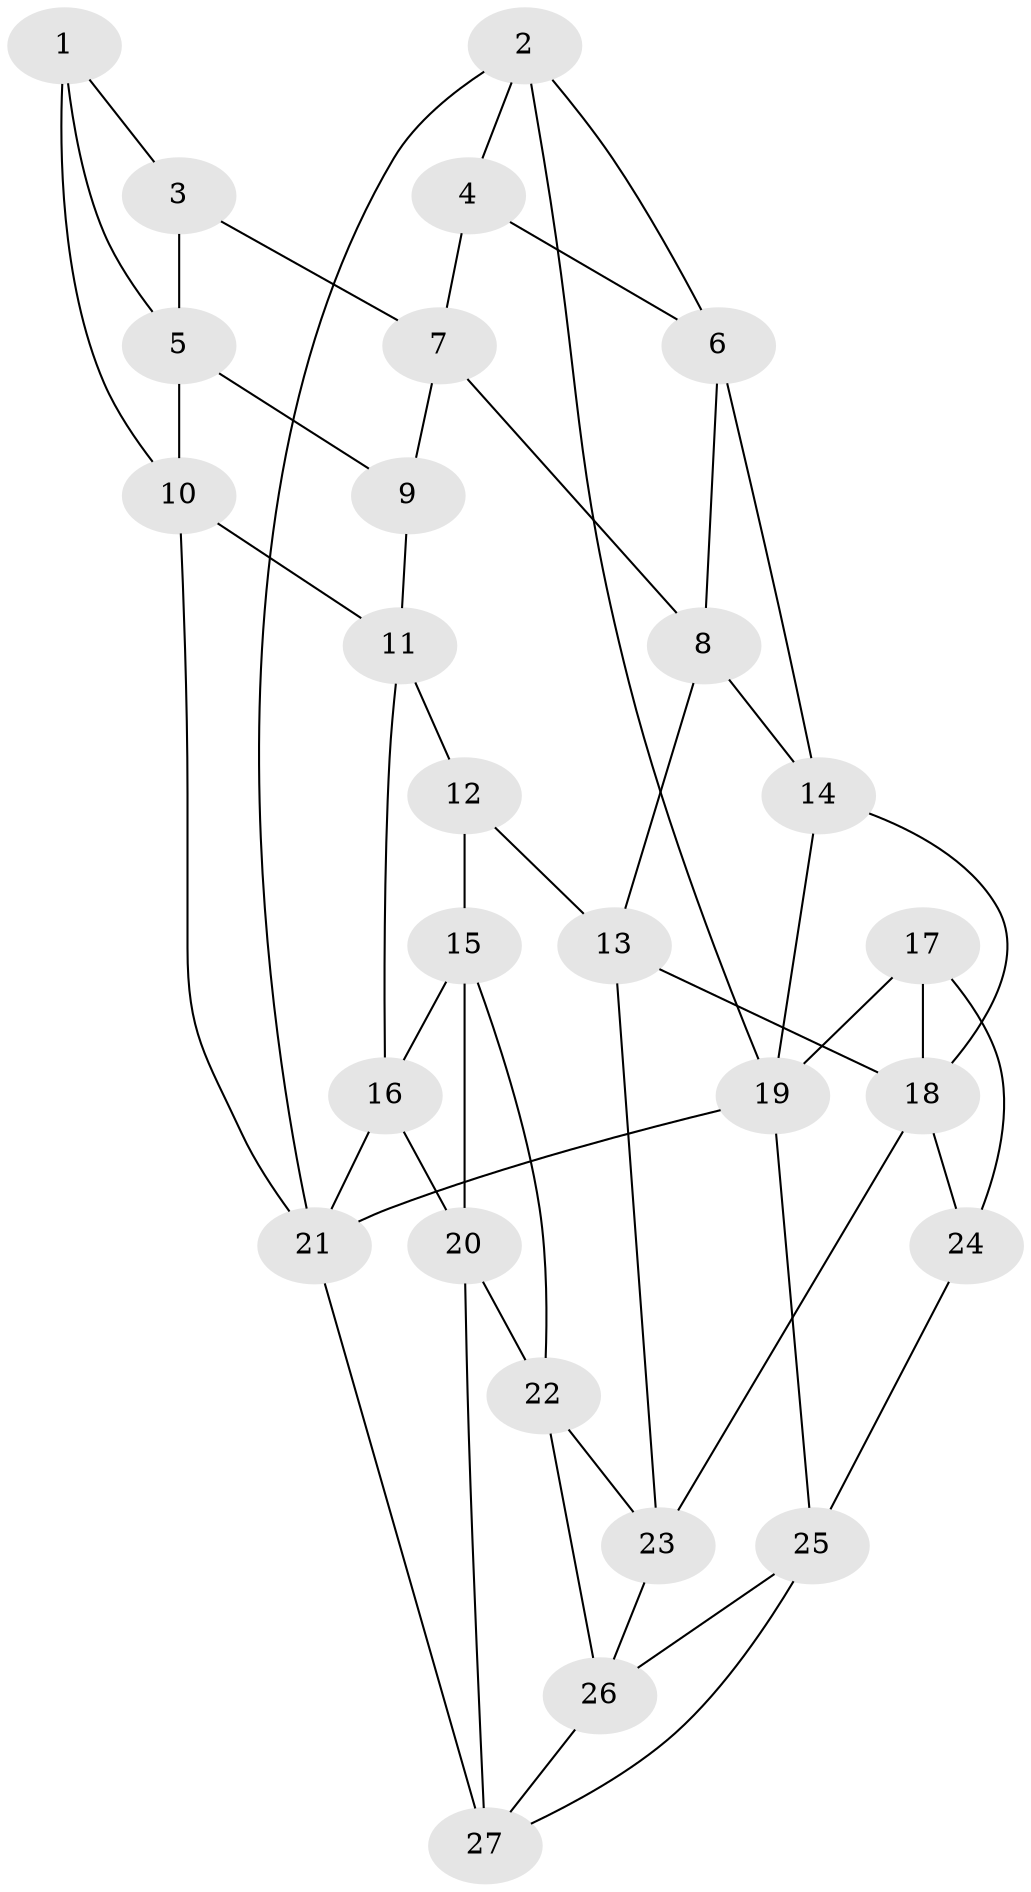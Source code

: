// original degree distribution, {3: 0.037037037037037035, 4: 0.2777777777777778, 5: 0.4444444444444444, 6: 0.24074074074074073}
// Generated by graph-tools (version 1.1) at 2025/51/03/09/25 03:51:05]
// undirected, 27 vertices, 52 edges
graph export_dot {
graph [start="1"]
  node [color=gray90,style=filled];
  1;
  2;
  3;
  4;
  5;
  6;
  7;
  8;
  9;
  10;
  11;
  12;
  13;
  14;
  15;
  16;
  17;
  18;
  19;
  20;
  21;
  22;
  23;
  24;
  25;
  26;
  27;
  1 -- 3 [weight=1.0];
  1 -- 5 [weight=1.0];
  1 -- 10 [weight=1.0];
  2 -- 4 [weight=1.0];
  2 -- 6 [weight=1.0];
  2 -- 19 [weight=1.0];
  2 -- 21 [weight=1.0];
  3 -- 5 [weight=1.0];
  3 -- 7 [weight=1.0];
  4 -- 6 [weight=1.0];
  4 -- 7 [weight=1.0];
  5 -- 9 [weight=1.0];
  5 -- 10 [weight=1.0];
  6 -- 8 [weight=1.0];
  6 -- 14 [weight=1.0];
  7 -- 8 [weight=1.0];
  7 -- 9 [weight=1.0];
  8 -- 13 [weight=1.0];
  8 -- 14 [weight=1.0];
  9 -- 11 [weight=1.0];
  10 -- 11 [weight=1.0];
  10 -- 21 [weight=1.0];
  11 -- 12 [weight=1.0];
  11 -- 16 [weight=1.0];
  12 -- 13 [weight=1.0];
  12 -- 15 [weight=1.0];
  13 -- 18 [weight=1.0];
  13 -- 23 [weight=1.0];
  14 -- 18 [weight=1.0];
  14 -- 19 [weight=1.0];
  15 -- 16 [weight=1.0];
  15 -- 20 [weight=1.0];
  15 -- 22 [weight=1.0];
  16 -- 20 [weight=1.0];
  16 -- 21 [weight=1.0];
  17 -- 18 [weight=2.0];
  17 -- 19 [weight=1.0];
  17 -- 24 [weight=1.0];
  18 -- 23 [weight=1.0];
  18 -- 24 [weight=1.0];
  19 -- 21 [weight=1.0];
  19 -- 25 [weight=1.0];
  20 -- 22 [weight=1.0];
  20 -- 27 [weight=1.0];
  21 -- 27 [weight=1.0];
  22 -- 23 [weight=1.0];
  22 -- 26 [weight=1.0];
  23 -- 26 [weight=1.0];
  24 -- 25 [weight=1.0];
  25 -- 26 [weight=1.0];
  25 -- 27 [weight=1.0];
  26 -- 27 [weight=1.0];
}
